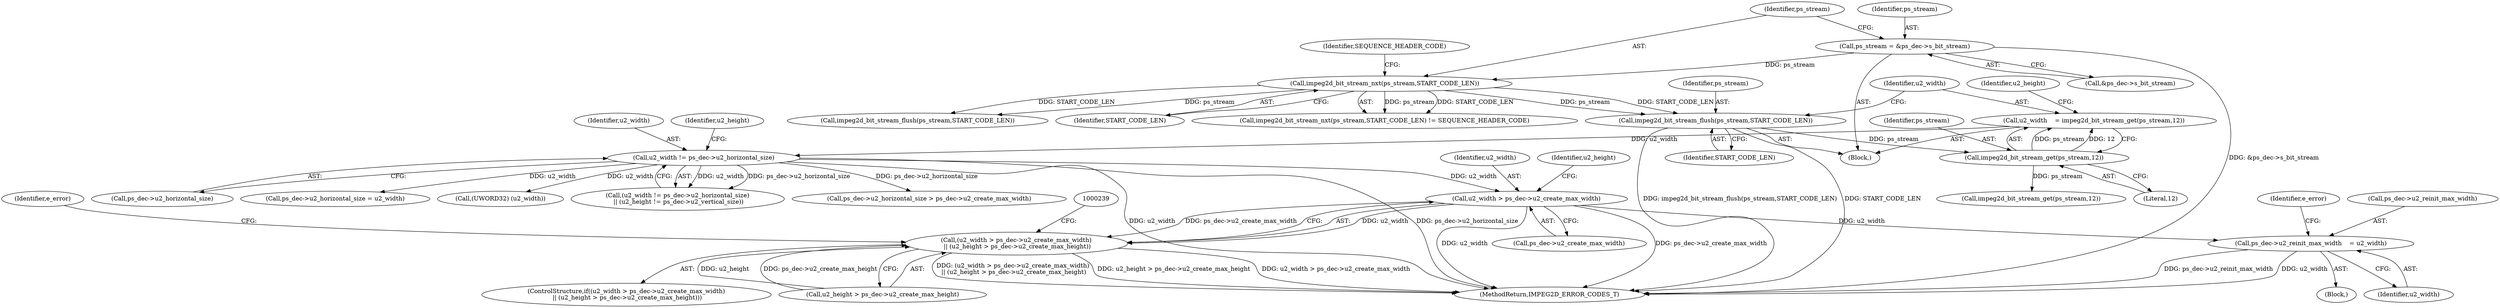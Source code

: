 digraph "0_Android_a86eb798d077b9b25c8f8c77e3c02c2f287c1ce7_0@API" {
"1000208" [label="(Call,u2_width > ps_dec->u2_create_max_width)"];
"1000162" [label="(Call,u2_width != ps_dec->u2_horizontal_size)"];
"1000150" [label="(Call,u2_width    = impeg2d_bit_stream_get(ps_stream,12))"];
"1000152" [label="(Call,impeg2d_bit_stream_get(ps_stream,12))"];
"1000147" [label="(Call,impeg2d_bit_stream_flush(ps_stream,START_CODE_LEN))"];
"1000137" [label="(Call,impeg2d_bit_stream_nxt(ps_stream,START_CODE_LEN))"];
"1000127" [label="(Call,ps_stream = &ps_dec->s_bit_stream)"];
"1000207" [label="(Call,(u2_width > ps_dec->u2_create_max_width)\n || (u2_height > ps_dec->u2_create_max_height))"];
"1000228" [label="(Call,ps_dec->u2_reinit_max_width    = u2_width)"];
"1000129" [label="(Call,&ps_dec->s_bit_stream)"];
"1000161" [label="(Call,(u2_width != ps_dec->u2_horizontal_size)\n || (u2_height != ps_dec->u2_vertical_size))"];
"1000125" [label="(Block,)"];
"1000127" [label="(Call,ps_stream = &ps_dec->s_bit_stream)"];
"1000157" [label="(Call,impeg2d_bit_stream_get(ps_stream,12))"];
"1000207" [label="(Call,(u2_width > ps_dec->u2_create_max_width)\n || (u2_height > ps_dec->u2_create_max_height))"];
"1000136" [label="(Call,impeg2d_bit_stream_nxt(ps_stream,START_CODE_LEN) != SEQUENCE_HEADER_CODE)"];
"1000163" [label="(Identifier,u2_width)"];
"1000150" [label="(Call,u2_width    = impeg2d_bit_stream_get(ps_stream,12))"];
"1000164" [label="(Call,ps_dec->u2_horizontal_size)"];
"1000152" [label="(Call,impeg2d_bit_stream_get(ps_stream,12))"];
"1000128" [label="(Identifier,ps_stream)"];
"1000228" [label="(Call,ps_dec->u2_reinit_max_width    = u2_width)"];
"1000221" [label="(Identifier,e_error)"];
"1000209" [label="(Identifier,u2_width)"];
"1000392" [label="(MethodReturn,IMPEG2D_ERROR_CODES_T)"];
"1000180" [label="(Call,ps_dec->u2_horizontal_size = u2_width)"];
"1000201" [label="(Call,(UWORD32) (u2_width))"];
"1000156" [label="(Identifier,u2_height)"];
"1000208" [label="(Call,u2_width > ps_dec->u2_create_max_width)"];
"1000153" [label="(Identifier,ps_stream)"];
"1000142" [label="(Call,impeg2d_bit_stream_flush(ps_stream,START_CODE_LEN))"];
"1000206" [label="(ControlStructure,if((u2_width > ps_dec->u2_create_max_width)\n || (u2_height > ps_dec->u2_create_max_height)))"];
"1000218" [label="(Block,)"];
"1000214" [label="(Identifier,u2_height)"];
"1000148" [label="(Identifier,ps_stream)"];
"1000234" [label="(Identifier,e_error)"];
"1000137" [label="(Call,impeg2d_bit_stream_nxt(ps_stream,START_CODE_LEN))"];
"1000213" [label="(Call,u2_height > ps_dec->u2_create_max_height)"];
"1000162" [label="(Call,u2_width != ps_dec->u2_horizontal_size)"];
"1000232" [label="(Identifier,u2_width)"];
"1000140" [label="(Identifier,SEQUENCE_HEADER_CODE)"];
"1000168" [label="(Identifier,u2_height)"];
"1000243" [label="(Call,ps_dec->u2_horizontal_size > ps_dec->u2_create_max_width)"];
"1000210" [label="(Call,ps_dec->u2_create_max_width)"];
"1000154" [label="(Literal,12)"];
"1000138" [label="(Identifier,ps_stream)"];
"1000149" [label="(Identifier,START_CODE_LEN)"];
"1000229" [label="(Call,ps_dec->u2_reinit_max_width)"];
"1000151" [label="(Identifier,u2_width)"];
"1000139" [label="(Identifier,START_CODE_LEN)"];
"1000147" [label="(Call,impeg2d_bit_stream_flush(ps_stream,START_CODE_LEN))"];
"1000208" -> "1000207"  [label="AST: "];
"1000208" -> "1000210"  [label="CFG: "];
"1000209" -> "1000208"  [label="AST: "];
"1000210" -> "1000208"  [label="AST: "];
"1000214" -> "1000208"  [label="CFG: "];
"1000207" -> "1000208"  [label="CFG: "];
"1000208" -> "1000392"  [label="DDG: u2_width"];
"1000208" -> "1000392"  [label="DDG: ps_dec->u2_create_max_width"];
"1000208" -> "1000207"  [label="DDG: u2_width"];
"1000208" -> "1000207"  [label="DDG: ps_dec->u2_create_max_width"];
"1000162" -> "1000208"  [label="DDG: u2_width"];
"1000208" -> "1000228"  [label="DDG: u2_width"];
"1000162" -> "1000161"  [label="AST: "];
"1000162" -> "1000164"  [label="CFG: "];
"1000163" -> "1000162"  [label="AST: "];
"1000164" -> "1000162"  [label="AST: "];
"1000168" -> "1000162"  [label="CFG: "];
"1000161" -> "1000162"  [label="CFG: "];
"1000162" -> "1000392"  [label="DDG: ps_dec->u2_horizontal_size"];
"1000162" -> "1000392"  [label="DDG: u2_width"];
"1000162" -> "1000161"  [label="DDG: u2_width"];
"1000162" -> "1000161"  [label="DDG: ps_dec->u2_horizontal_size"];
"1000150" -> "1000162"  [label="DDG: u2_width"];
"1000162" -> "1000180"  [label="DDG: u2_width"];
"1000162" -> "1000201"  [label="DDG: u2_width"];
"1000162" -> "1000243"  [label="DDG: ps_dec->u2_horizontal_size"];
"1000150" -> "1000125"  [label="AST: "];
"1000150" -> "1000152"  [label="CFG: "];
"1000151" -> "1000150"  [label="AST: "];
"1000152" -> "1000150"  [label="AST: "];
"1000156" -> "1000150"  [label="CFG: "];
"1000152" -> "1000150"  [label="DDG: ps_stream"];
"1000152" -> "1000150"  [label="DDG: 12"];
"1000152" -> "1000154"  [label="CFG: "];
"1000153" -> "1000152"  [label="AST: "];
"1000154" -> "1000152"  [label="AST: "];
"1000147" -> "1000152"  [label="DDG: ps_stream"];
"1000152" -> "1000157"  [label="DDG: ps_stream"];
"1000147" -> "1000125"  [label="AST: "];
"1000147" -> "1000149"  [label="CFG: "];
"1000148" -> "1000147"  [label="AST: "];
"1000149" -> "1000147"  [label="AST: "];
"1000151" -> "1000147"  [label="CFG: "];
"1000147" -> "1000392"  [label="DDG: START_CODE_LEN"];
"1000147" -> "1000392"  [label="DDG: impeg2d_bit_stream_flush(ps_stream,START_CODE_LEN)"];
"1000137" -> "1000147"  [label="DDG: ps_stream"];
"1000137" -> "1000147"  [label="DDG: START_CODE_LEN"];
"1000137" -> "1000136"  [label="AST: "];
"1000137" -> "1000139"  [label="CFG: "];
"1000138" -> "1000137"  [label="AST: "];
"1000139" -> "1000137"  [label="AST: "];
"1000140" -> "1000137"  [label="CFG: "];
"1000137" -> "1000136"  [label="DDG: ps_stream"];
"1000137" -> "1000136"  [label="DDG: START_CODE_LEN"];
"1000127" -> "1000137"  [label="DDG: ps_stream"];
"1000137" -> "1000142"  [label="DDG: ps_stream"];
"1000137" -> "1000142"  [label="DDG: START_CODE_LEN"];
"1000127" -> "1000125"  [label="AST: "];
"1000127" -> "1000129"  [label="CFG: "];
"1000128" -> "1000127"  [label="AST: "];
"1000129" -> "1000127"  [label="AST: "];
"1000138" -> "1000127"  [label="CFG: "];
"1000127" -> "1000392"  [label="DDG: &ps_dec->s_bit_stream"];
"1000207" -> "1000206"  [label="AST: "];
"1000207" -> "1000213"  [label="CFG: "];
"1000213" -> "1000207"  [label="AST: "];
"1000221" -> "1000207"  [label="CFG: "];
"1000239" -> "1000207"  [label="CFG: "];
"1000207" -> "1000392"  [label="DDG: u2_width > ps_dec->u2_create_max_width"];
"1000207" -> "1000392"  [label="DDG: (u2_width > ps_dec->u2_create_max_width)\n || (u2_height > ps_dec->u2_create_max_height)"];
"1000207" -> "1000392"  [label="DDG: u2_height > ps_dec->u2_create_max_height"];
"1000213" -> "1000207"  [label="DDG: u2_height"];
"1000213" -> "1000207"  [label="DDG: ps_dec->u2_create_max_height"];
"1000228" -> "1000218"  [label="AST: "];
"1000228" -> "1000232"  [label="CFG: "];
"1000229" -> "1000228"  [label="AST: "];
"1000232" -> "1000228"  [label="AST: "];
"1000234" -> "1000228"  [label="CFG: "];
"1000228" -> "1000392"  [label="DDG: ps_dec->u2_reinit_max_width"];
"1000228" -> "1000392"  [label="DDG: u2_width"];
}
